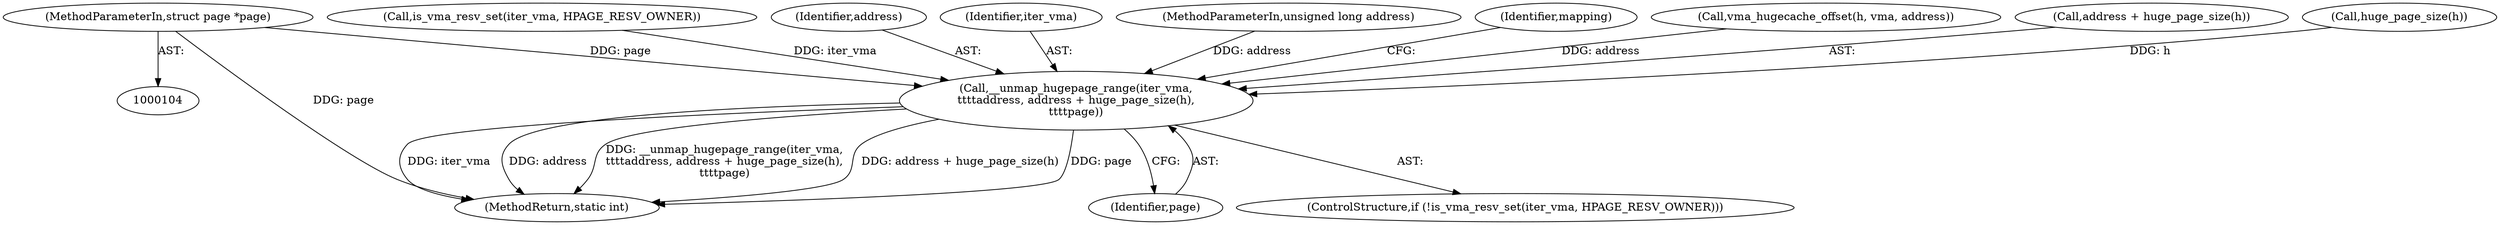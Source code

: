 digraph "0_linux_90481622d75715bfcb68501280a917dbfe516029_9@pointer" {
"1000107" [label="(MethodParameterIn,struct page *page)"];
"1000158" [label="(Call,__unmap_hugepage_range(iter_vma,\n\t\t\t\taddress, address + huge_page_size(h),\n\t\t\t\tpage))"];
"1000158" [label="(Call,__unmap_hugepage_range(iter_vma,\n\t\t\t\taddress, address + huge_page_size(h),\n\t\t\t\tpage))"];
"1000155" [label="(Call,is_vma_resv_set(iter_vma, HPAGE_RESV_OWNER))"];
"1000107" [label="(MethodParameterIn,struct page *page)"];
"1000160" [label="(Identifier,address)"];
"1000153" [label="(ControlStructure,if (!is_vma_resv_set(iter_vma, HPAGE_RESV_OWNER)))"];
"1000173" [label="(MethodReturn,static int)"];
"1000165" [label="(Identifier,page)"];
"1000159" [label="(Identifier,iter_vma)"];
"1000108" [label="(MethodParameterIn,unsigned long address)"];
"1000169" [label="(Identifier,mapping)"];
"1000127" [label="(Call,vma_hugecache_offset(h, vma, address))"];
"1000161" [label="(Call,address + huge_page_size(h))"];
"1000163" [label="(Call,huge_page_size(h))"];
"1000107" -> "1000104"  [label="AST: "];
"1000107" -> "1000173"  [label="DDG: page"];
"1000107" -> "1000158"  [label="DDG: page"];
"1000158" -> "1000153"  [label="AST: "];
"1000158" -> "1000165"  [label="CFG: "];
"1000159" -> "1000158"  [label="AST: "];
"1000160" -> "1000158"  [label="AST: "];
"1000161" -> "1000158"  [label="AST: "];
"1000165" -> "1000158"  [label="AST: "];
"1000169" -> "1000158"  [label="CFG: "];
"1000158" -> "1000173"  [label="DDG: iter_vma"];
"1000158" -> "1000173"  [label="DDG: address"];
"1000158" -> "1000173"  [label="DDG: __unmap_hugepage_range(iter_vma,\n\t\t\t\taddress, address + huge_page_size(h),\n\t\t\t\tpage)"];
"1000158" -> "1000173"  [label="DDG: address + huge_page_size(h)"];
"1000158" -> "1000173"  [label="DDG: page"];
"1000155" -> "1000158"  [label="DDG: iter_vma"];
"1000108" -> "1000158"  [label="DDG: address"];
"1000127" -> "1000158"  [label="DDG: address"];
"1000163" -> "1000158"  [label="DDG: h"];
}
